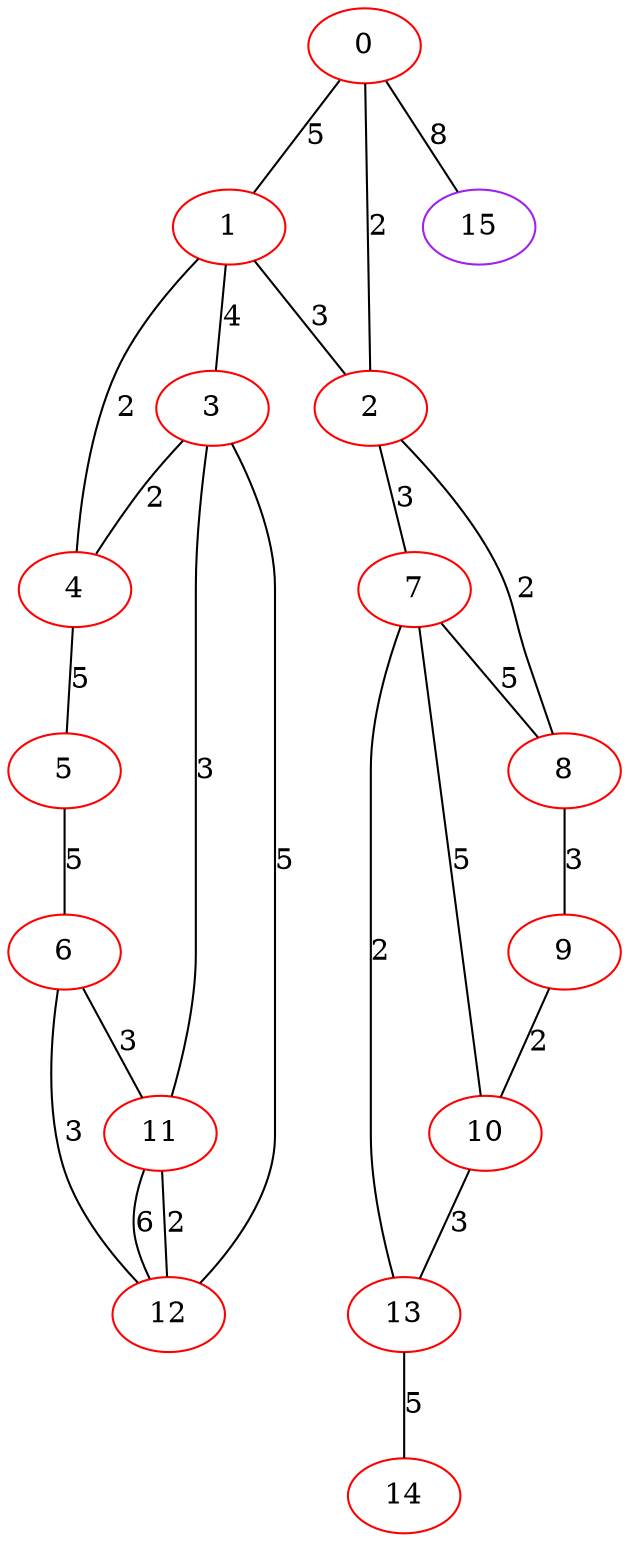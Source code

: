 graph "" {
0 [color=red, weight=1];
1 [color=red, weight=1];
2 [color=red, weight=1];
3 [color=red, weight=1];
4 [color=red, weight=1];
5 [color=red, weight=1];
6 [color=red, weight=1];
7 [color=red, weight=1];
8 [color=red, weight=1];
9 [color=red, weight=1];
10 [color=red, weight=1];
11 [color=red, weight=1];
12 [color=red, weight=1];
13 [color=red, weight=1];
14 [color=red, weight=1];
15 [color=purple, weight=4];
0 -- 1  [key=0, label=5];
0 -- 2  [key=0, label=2];
0 -- 15  [key=0, label=8];
1 -- 2  [key=0, label=3];
1 -- 3  [key=0, label=4];
1 -- 4  [key=0, label=2];
2 -- 8  [key=0, label=2];
2 -- 7  [key=0, label=3];
3 -- 11  [key=0, label=3];
3 -- 4  [key=0, label=2];
3 -- 12  [key=0, label=5];
4 -- 5  [key=0, label=5];
5 -- 6  [key=0, label=5];
6 -- 11  [key=0, label=3];
6 -- 12  [key=0, label=3];
7 -- 8  [key=0, label=5];
7 -- 10  [key=0, label=5];
7 -- 13  [key=0, label=2];
8 -- 9  [key=0, label=3];
9 -- 10  [key=0, label=2];
10 -- 13  [key=0, label=3];
11 -- 12  [key=0, label=6];
11 -- 12  [key=1, label=2];
13 -- 14  [key=0, label=5];
}

